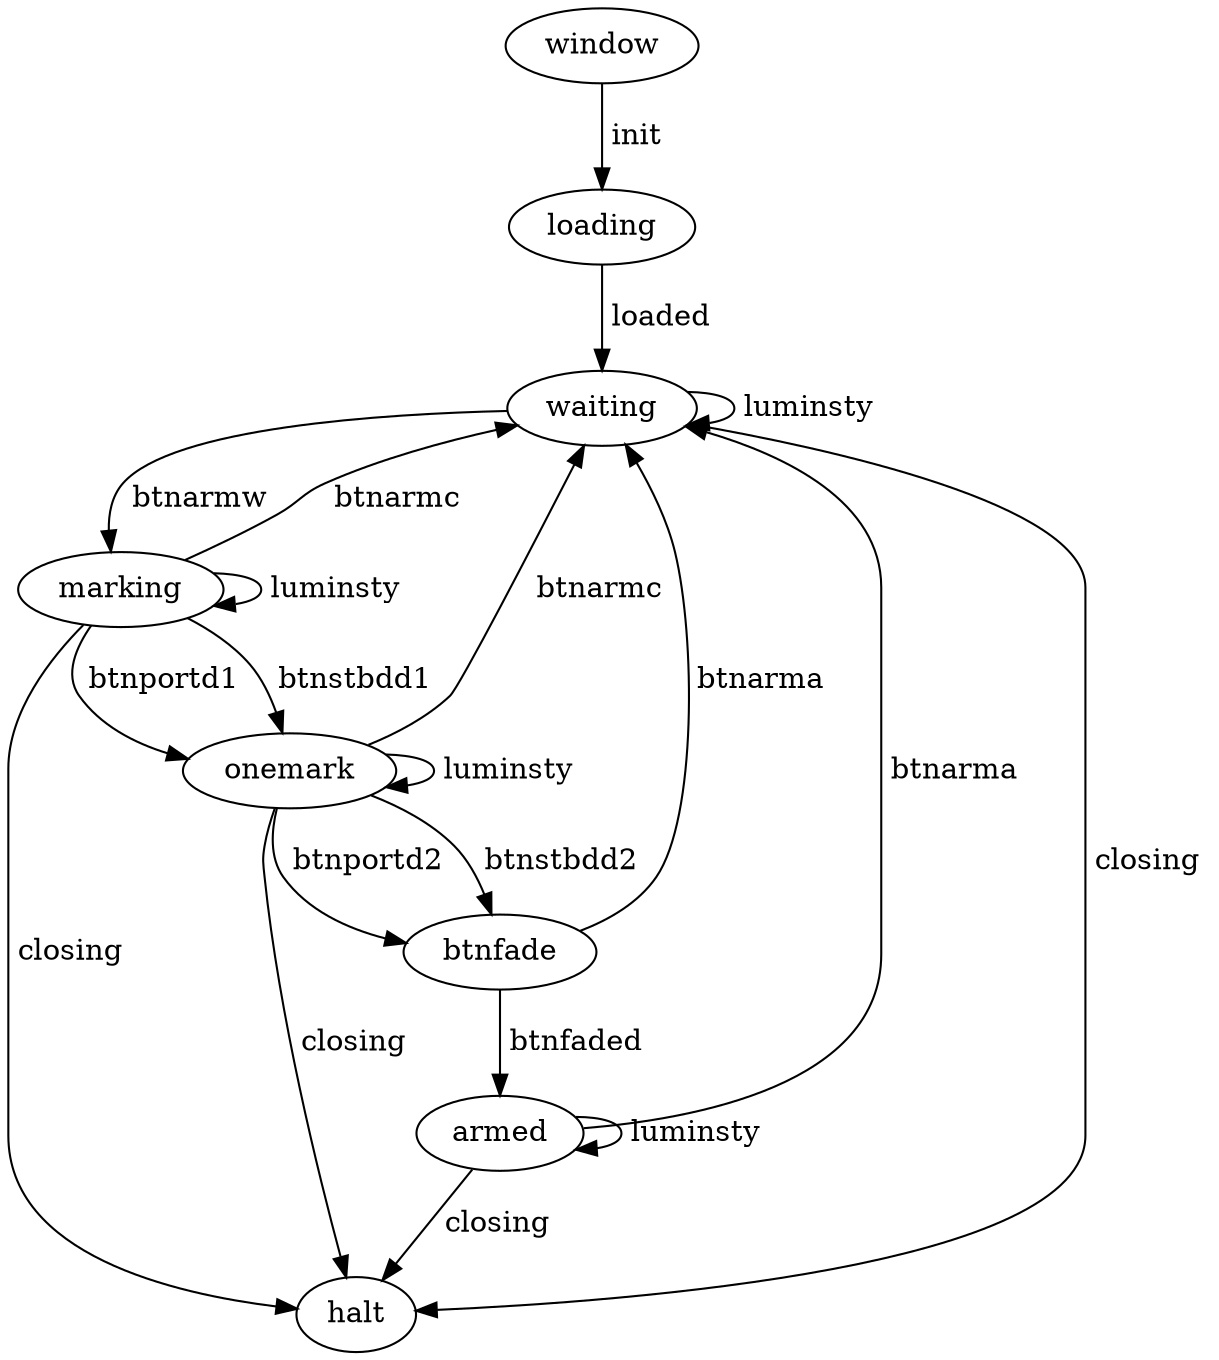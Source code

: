 digraph "fsm" {
  "window";
  "loading";
  "waiting";
  "marking";
  "onemark";
  "btnfade";
  "armed";
  "halt";
  "window" -> "loading" [ label=" init " ];
  "loading" -> "waiting" [ label=" loaded " ];
  "waiting" -> "marking" [ label=" btnarmw " ];
  "marking" -> "onemark" [ label=" btnportd1 " ];
  "marking" -> "onemark" [ label=" btnstbdd1 " ];
  "onemark" -> "btnfade" [ label=" btnportd2 " ];
  "onemark" -> "btnfade" [ label=" btnstbdd2 " ];
  "btnfade" -> "armed" [ label=" btnfaded " ];
  "marking" -> "waiting" [ label=" btnarmc " ];
  "onemark" -> "waiting" [ label=" btnarmc " ];
  "btnfade" -> "waiting" [ label=" btnarma " ];
  "armed" -> "waiting" [ label=" btnarma " ];
  "waiting" -> "waiting" [ label=" luminsty " ];
  "marking" -> "marking" [ label=" luminsty " ];
  "onemark" -> "onemark" [ label=" luminsty " ];
  "armed" -> "armed" [ label=" luminsty " ];
  "waiting" -> "halt" [ label=" closing " ];
  "marking" -> "halt" [ label=" closing " ];
  "onemark" -> "halt" [ label=" closing " ];
  "armed" -> "halt" [ label=" closing " ];
}
